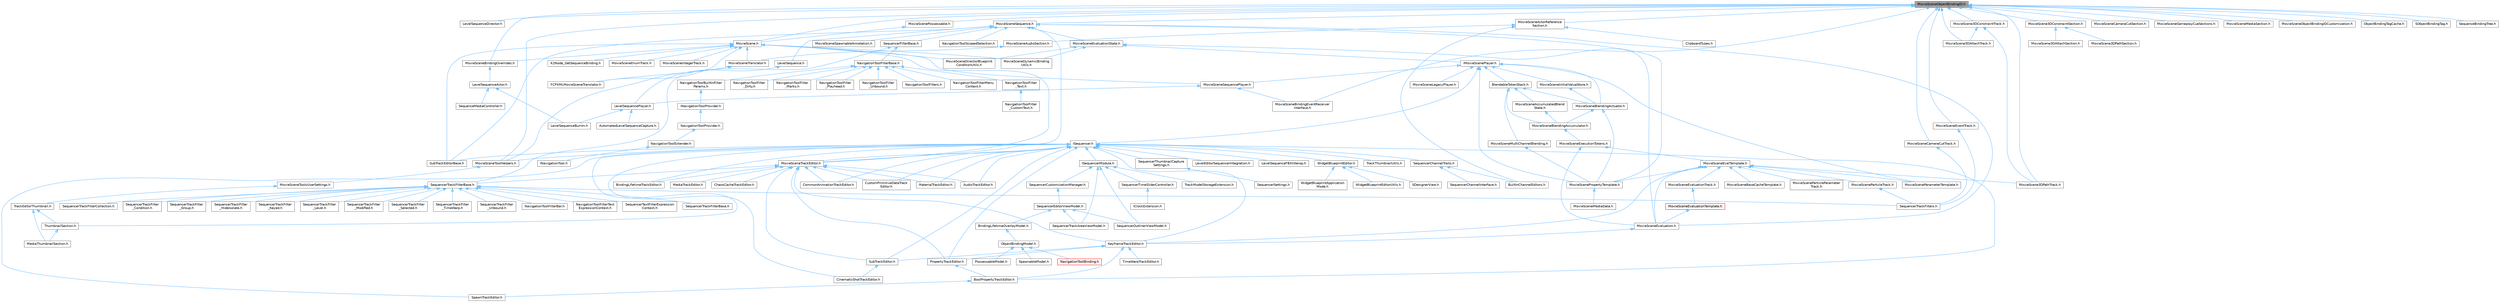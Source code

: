 digraph "MovieSceneObjectBindingID.h"
{
 // INTERACTIVE_SVG=YES
 // LATEX_PDF_SIZE
  bgcolor="transparent";
  edge [fontname=Helvetica,fontsize=10,labelfontname=Helvetica,labelfontsize=10];
  node [fontname=Helvetica,fontsize=10,shape=box,height=0.2,width=0.4];
  Node1 [id="Node000001",label="MovieSceneObjectBindingID.h",height=0.2,width=0.4,color="gray40", fillcolor="grey60", style="filled", fontcolor="black",tooltip=" "];
  Node1 -> Node2 [id="edge1_Node000001_Node000002",dir="back",color="steelblue1",style="solid",tooltip=" "];
  Node2 [id="Node000002",label="LevelSequenceDirector.h",height=0.2,width=0.4,color="grey40", fillcolor="white", style="filled",URL="$d8/d00/LevelSequenceDirector_8h.html",tooltip=" "];
  Node1 -> Node3 [id="edge2_Node000001_Node000003",dir="back",color="steelblue1",style="solid",tooltip=" "];
  Node3 [id="Node000003",label="MovieScene.h",height=0.2,width=0.4,color="grey40", fillcolor="white", style="filled",URL="$df/da9/MovieScene_8h.html",tooltip=" "];
  Node3 -> Node4 [id="edge3_Node000003_Node000004",dir="back",color="steelblue1",style="solid",tooltip=" "];
  Node4 [id="Node000004",label="FCPXMLMovieSceneTranslator.h",height=0.2,width=0.4,color="grey40", fillcolor="white", style="filled",URL="$d2/d93/FCPXMLMovieSceneTranslator_8h.html",tooltip=" "];
  Node3 -> Node5 [id="edge4_Node000003_Node000005",dir="back",color="steelblue1",style="solid",tooltip=" "];
  Node5 [id="Node000005",label="K2Node_GetSequenceBinding.h",height=0.2,width=0.4,color="grey40", fillcolor="white", style="filled",URL="$dc/d62/K2Node__GetSequenceBinding_8h.html",tooltip=" "];
  Node3 -> Node6 [id="edge5_Node000003_Node000006",dir="back",color="steelblue1",style="solid",tooltip=" "];
  Node6 [id="Node000006",label="MovieSceneBindingOverrides.h",height=0.2,width=0.4,color="grey40", fillcolor="white", style="filled",URL="$d4/d8c/MovieSceneBindingOverrides_8h.html",tooltip=" "];
  Node6 -> Node7 [id="edge6_Node000006_Node000007",dir="back",color="steelblue1",style="solid",tooltip=" "];
  Node7 [id="Node000007",label="LevelSequenceActor.h",height=0.2,width=0.4,color="grey40", fillcolor="white", style="filled",URL="$dd/d4d/LevelSequenceActor_8h.html",tooltip=" "];
  Node7 -> Node8 [id="edge7_Node000007_Node000008",dir="back",color="steelblue1",style="solid",tooltip=" "];
  Node8 [id="Node000008",label="LevelSequenceBurnIn.h",height=0.2,width=0.4,color="grey40", fillcolor="white", style="filled",URL="$d2/d6b/LevelSequenceBurnIn_8h.html",tooltip=" "];
  Node7 -> Node9 [id="edge8_Node000007_Node000009",dir="back",color="steelblue1",style="solid",tooltip=" "];
  Node9 [id="Node000009",label="SequenceMediaController.h",height=0.2,width=0.4,color="grey40", fillcolor="white", style="filled",URL="$de/d88/SequenceMediaController_8h.html",tooltip=" "];
  Node3 -> Node10 [id="edge9_Node000003_Node000010",dir="back",color="steelblue1",style="solid",tooltip=" "];
  Node10 [id="Node000010",label="MovieSceneDirectorBlueprint\lConditionUtils.h",height=0.2,width=0.4,color="grey40", fillcolor="white", style="filled",URL="$d4/d8a/MovieSceneDirectorBlueprintConditionUtils_8h.html",tooltip=" "];
  Node3 -> Node11 [id="edge10_Node000003_Node000011",dir="back",color="steelblue1",style="solid",tooltip=" "];
  Node11 [id="Node000011",label="MovieSceneDynamicBinding\lUtils.h",height=0.2,width=0.4,color="grey40", fillcolor="white", style="filled",URL="$df/dce/MovieSceneDynamicBindingUtils_8h.html",tooltip=" "];
  Node3 -> Node12 [id="edge11_Node000003_Node000012",dir="back",color="steelblue1",style="solid",tooltip=" "];
  Node12 [id="Node000012",label="MovieSceneEnumTrack.h",height=0.2,width=0.4,color="grey40", fillcolor="white", style="filled",URL="$d6/d95/MovieSceneEnumTrack_8h.html",tooltip=" "];
  Node3 -> Node13 [id="edge12_Node000003_Node000013",dir="back",color="steelblue1",style="solid",tooltip=" "];
  Node13 [id="Node000013",label="MovieSceneIntegerTrack.h",height=0.2,width=0.4,color="grey40", fillcolor="white", style="filled",URL="$d9/d1a/MovieSceneIntegerTrack_8h.html",tooltip=" "];
  Node3 -> Node14 [id="edge13_Node000003_Node000014",dir="back",color="steelblue1",style="solid",tooltip=" "];
  Node14 [id="Node000014",label="MovieSceneSequencePlayer.h",height=0.2,width=0.4,color="grey40", fillcolor="white", style="filled",URL="$d3/d08/MovieSceneSequencePlayer_8h.html",tooltip=" "];
  Node14 -> Node15 [id="edge14_Node000014_Node000015",dir="back",color="steelblue1",style="solid",tooltip=" "];
  Node15 [id="Node000015",label="LevelSequencePlayer.h",height=0.2,width=0.4,color="grey40", fillcolor="white", style="filled",URL="$d0/d5e/LevelSequencePlayer_8h.html",tooltip=" "];
  Node15 -> Node16 [id="edge15_Node000015_Node000016",dir="back",color="steelblue1",style="solid",tooltip=" "];
  Node16 [id="Node000016",label="AutomatedLevelSequenceCapture.h",height=0.2,width=0.4,color="grey40", fillcolor="white", style="filled",URL="$d4/d3e/AutomatedLevelSequenceCapture_8h.html",tooltip=" "];
  Node15 -> Node8 [id="edge16_Node000015_Node000008",dir="back",color="steelblue1",style="solid",tooltip=" "];
  Node14 -> Node17 [id="edge17_Node000014_Node000017",dir="back",color="steelblue1",style="solid",tooltip=" "];
  Node17 [id="Node000017",label="MovieSceneBindingEventReceiver\lInterface.h",height=0.2,width=0.4,color="grey40", fillcolor="white", style="filled",URL="$df/d39/MovieSceneBindingEventReceiverInterface_8h.html",tooltip=" "];
  Node3 -> Node18 [id="edge18_Node000003_Node000018",dir="back",color="steelblue1",style="solid",tooltip=" "];
  Node18 [id="Node000018",label="MovieSceneTrackEditor.h",height=0.2,width=0.4,color="grey40", fillcolor="white", style="filled",URL="$db/d6c/MovieSceneTrackEditor_8h.html",tooltip=" "];
  Node18 -> Node19 [id="edge19_Node000018_Node000019",dir="back",color="steelblue1",style="solid",tooltip=" "];
  Node19 [id="Node000019",label="AudioTrackEditor.h",height=0.2,width=0.4,color="grey40", fillcolor="white", style="filled",URL="$dd/d96/AudioTrackEditor_8h.html",tooltip=" "];
  Node18 -> Node20 [id="edge20_Node000018_Node000020",dir="back",color="steelblue1",style="solid",tooltip=" "];
  Node20 [id="Node000020",label="BindingLifetimeTrackEditor.h",height=0.2,width=0.4,color="grey40", fillcolor="white", style="filled",URL="$db/d3c/BindingLifetimeTrackEditor_8h.html",tooltip=" "];
  Node18 -> Node21 [id="edge21_Node000018_Node000021",dir="back",color="steelblue1",style="solid",tooltip=" "];
  Node21 [id="Node000021",label="ChaosCacheTrackEditor.h",height=0.2,width=0.4,color="grey40", fillcolor="white", style="filled",URL="$db/d36/ChaosCacheTrackEditor_8h.html",tooltip=" "];
  Node18 -> Node22 [id="edge22_Node000018_Node000022",dir="back",color="steelblue1",style="solid",tooltip=" "];
  Node22 [id="Node000022",label="CommonAnimationTrackEditor.h",height=0.2,width=0.4,color="grey40", fillcolor="white", style="filled",URL="$d9/d6e/CommonAnimationTrackEditor_8h.html",tooltip=" "];
  Node18 -> Node23 [id="edge23_Node000018_Node000023",dir="back",color="steelblue1",style="solid",tooltip=" "];
  Node23 [id="Node000023",label="CustomPrimitiveDataTrack\lEditor.h",height=0.2,width=0.4,color="grey40", fillcolor="white", style="filled",URL="$dc/d8f/CustomPrimitiveDataTrackEditor_8h.html",tooltip=" "];
  Node18 -> Node24 [id="edge24_Node000018_Node000024",dir="back",color="steelblue1",style="solid",tooltip=" "];
  Node24 [id="Node000024",label="KeyframeTrackEditor.h",height=0.2,width=0.4,color="grey40", fillcolor="white", style="filled",URL="$dd/d47/KeyframeTrackEditor_8h.html",tooltip=" "];
  Node24 -> Node25 [id="edge25_Node000024_Node000025",dir="back",color="steelblue1",style="solid",tooltip=" "];
  Node25 [id="Node000025",label="BoolPropertyTrackEditor.h",height=0.2,width=0.4,color="grey40", fillcolor="white", style="filled",URL="$db/d07/BoolPropertyTrackEditor_8h.html",tooltip=" "];
  Node25 -> Node26 [id="edge26_Node000025_Node000026",dir="back",color="steelblue1",style="solid",tooltip=" "];
  Node26 [id="Node000026",label="SpawnTrackEditor.h",height=0.2,width=0.4,color="grey40", fillcolor="white", style="filled",URL="$d5/dac/SpawnTrackEditor_8h.html",tooltip=" "];
  Node24 -> Node27 [id="edge27_Node000024_Node000027",dir="back",color="steelblue1",style="solid",tooltip=" "];
  Node27 [id="Node000027",label="PropertyTrackEditor.h",height=0.2,width=0.4,color="grey40", fillcolor="white", style="filled",URL="$da/d9a/PropertyTrackEditor_8h.html",tooltip=" "];
  Node27 -> Node25 [id="edge28_Node000027_Node000025",dir="back",color="steelblue1",style="solid",tooltip=" "];
  Node24 -> Node28 [id="edge29_Node000024_Node000028",dir="back",color="steelblue1",style="solid",tooltip=" "];
  Node28 [id="Node000028",label="SubTrackEditor.h",height=0.2,width=0.4,color="grey40", fillcolor="white", style="filled",URL="$d8/d5b/SubTrackEditor_8h.html",tooltip=" "];
  Node28 -> Node29 [id="edge30_Node000028_Node000029",dir="back",color="steelblue1",style="solid",tooltip=" "];
  Node29 [id="Node000029",label="CinematicShotTrackEditor.h",height=0.2,width=0.4,color="grey40", fillcolor="white", style="filled",URL="$d3/d0c/CinematicShotTrackEditor_8h.html",tooltip=" "];
  Node24 -> Node30 [id="edge31_Node000024_Node000030",dir="back",color="steelblue1",style="solid",tooltip=" "];
  Node30 [id="Node000030",label="TimeWarpTrackEditor.h",height=0.2,width=0.4,color="grey40", fillcolor="white", style="filled",URL="$dc/d2e/TimeWarpTrackEditor_8h.html",tooltip=" "];
  Node18 -> Node31 [id="edge32_Node000018_Node000031",dir="back",color="steelblue1",style="solid",tooltip=" "];
  Node31 [id="Node000031",label="MaterialTrackEditor.h",height=0.2,width=0.4,color="grey40", fillcolor="white", style="filled",URL="$d1/d9f/MaterialTrackEditor_8h.html",tooltip=" "];
  Node18 -> Node32 [id="edge33_Node000018_Node000032",dir="back",color="steelblue1",style="solid",tooltip=" "];
  Node32 [id="Node000032",label="MediaTrackEditor.h",height=0.2,width=0.4,color="grey40", fillcolor="white", style="filled",URL="$d0/d41/MediaTrackEditor_8h.html",tooltip=" "];
  Node18 -> Node27 [id="edge34_Node000018_Node000027",dir="back",color="steelblue1",style="solid",tooltip=" "];
  Node18 -> Node33 [id="edge35_Node000018_Node000033",dir="back",color="steelblue1",style="solid",tooltip=" "];
  Node33 [id="Node000033",label="SequencerTrackFilterBase.h",height=0.2,width=0.4,color="grey40", fillcolor="white", style="filled",URL="$d8/def/Filters_2SequencerTrackFilterBase_8h.html",tooltip=" "];
  Node33 -> Node34 [id="edge36_Node000033_Node000034",dir="back",color="steelblue1",style="solid",tooltip=" "];
  Node34 [id="Node000034",label="NavigationToolFilterBar.h",height=0.2,width=0.4,color="grey40", fillcolor="white", style="filled",URL="$df/d14/NavigationToolFilterBar_8h.html",tooltip=" "];
  Node33 -> Node35 [id="edge37_Node000033_Node000035",dir="back",color="steelblue1",style="solid",tooltip=" "];
  Node35 [id="Node000035",label="NavigationToolFilterText\lExpressionContext.h",height=0.2,width=0.4,color="grey40", fillcolor="white", style="filled",URL="$d8/dd2/NavigationToolFilterTextExpressionContext_8h.html",tooltip=" "];
  Node33 -> Node36 [id="edge38_Node000033_Node000036",dir="back",color="steelblue1",style="solid",tooltip=" "];
  Node36 [id="Node000036",label="SequencerTextFilterExpression\lContext.h",height=0.2,width=0.4,color="grey40", fillcolor="white", style="filled",URL="$d0/d9f/SequencerTextFilterExpressionContext_8h.html",tooltip=" "];
  Node33 -> Node37 [id="edge39_Node000033_Node000037",dir="back",color="steelblue1",style="solid",tooltip=" "];
  Node37 [id="Node000037",label="SequencerTrackFilterBase.h",height=0.2,width=0.4,color="grey40", fillcolor="white", style="filled",URL="$d8/d4d/SequencerTrackFilterBase_8h.html",tooltip=" "];
  Node33 -> Node38 [id="edge40_Node000033_Node000038",dir="back",color="steelblue1",style="solid",tooltip=" "];
  Node38 [id="Node000038",label="SequencerTrackFilterCollection.h",height=0.2,width=0.4,color="grey40", fillcolor="white", style="filled",URL="$d8/de2/SequencerTrackFilterCollection_8h.html",tooltip=" "];
  Node33 -> Node39 [id="edge41_Node000033_Node000039",dir="back",color="steelblue1",style="solid",tooltip=" "];
  Node39 [id="Node000039",label="SequencerTrackFilter\l_Condition.h",height=0.2,width=0.4,color="grey40", fillcolor="white", style="filled",URL="$df/d17/SequencerTrackFilter__Condition_8h.html",tooltip=" "];
  Node33 -> Node40 [id="edge42_Node000033_Node000040",dir="back",color="steelblue1",style="solid",tooltip=" "];
  Node40 [id="Node000040",label="SequencerTrackFilter\l_Group.h",height=0.2,width=0.4,color="grey40", fillcolor="white", style="filled",URL="$da/dea/SequencerTrackFilter__Group_8h.html",tooltip=" "];
  Node33 -> Node41 [id="edge43_Node000033_Node000041",dir="back",color="steelblue1",style="solid",tooltip=" "];
  Node41 [id="Node000041",label="SequencerTrackFilter\l_HideIsolate.h",height=0.2,width=0.4,color="grey40", fillcolor="white", style="filled",URL="$d3/d55/SequencerTrackFilter__HideIsolate_8h.html",tooltip=" "];
  Node33 -> Node42 [id="edge44_Node000033_Node000042",dir="back",color="steelblue1",style="solid",tooltip=" "];
  Node42 [id="Node000042",label="SequencerTrackFilter\l_Keyed.h",height=0.2,width=0.4,color="grey40", fillcolor="white", style="filled",URL="$d4/d2d/SequencerTrackFilter__Keyed_8h.html",tooltip=" "];
  Node33 -> Node43 [id="edge45_Node000033_Node000043",dir="back",color="steelblue1",style="solid",tooltip=" "];
  Node43 [id="Node000043",label="SequencerTrackFilter\l_Level.h",height=0.2,width=0.4,color="grey40", fillcolor="white", style="filled",URL="$d2/d6c/SequencerTrackFilter__Level_8h.html",tooltip=" "];
  Node33 -> Node44 [id="edge46_Node000033_Node000044",dir="back",color="steelblue1",style="solid",tooltip=" "];
  Node44 [id="Node000044",label="SequencerTrackFilter\l_Modified.h",height=0.2,width=0.4,color="grey40", fillcolor="white", style="filled",URL="$d0/dd9/SequencerTrackFilter__Modified_8h.html",tooltip=" "];
  Node33 -> Node45 [id="edge47_Node000033_Node000045",dir="back",color="steelblue1",style="solid",tooltip=" "];
  Node45 [id="Node000045",label="SequencerTrackFilter\l_Selected.h",height=0.2,width=0.4,color="grey40", fillcolor="white", style="filled",URL="$dc/d54/SequencerTrackFilter__Selected_8h.html",tooltip=" "];
  Node33 -> Node46 [id="edge48_Node000033_Node000046",dir="back",color="steelblue1",style="solid",tooltip=" "];
  Node46 [id="Node000046",label="SequencerTrackFilter\l_TimeWarp.h",height=0.2,width=0.4,color="grey40", fillcolor="white", style="filled",URL="$d6/dd0/SequencerTrackFilter__TimeWarp_8h.html",tooltip=" "];
  Node33 -> Node47 [id="edge49_Node000033_Node000047",dir="back",color="steelblue1",style="solid",tooltip=" "];
  Node47 [id="Node000047",label="SequencerTrackFilter\l_Unbound.h",height=0.2,width=0.4,color="grey40", fillcolor="white", style="filled",URL="$d0/dd1/SequencerTrackFilter__Unbound_8h.html",tooltip=" "];
  Node33 -> Node48 [id="edge50_Node000033_Node000048",dir="back",color="steelblue1",style="solid",tooltip=" "];
  Node48 [id="Node000048",label="SequencerTrackFilters.h",height=0.2,width=0.4,color="grey40", fillcolor="white", style="filled",URL="$df/d72/SequencerTrackFilters_8h.html",tooltip=" "];
  Node18 -> Node28 [id="edge51_Node000018_Node000028",dir="back",color="steelblue1",style="solid",tooltip=" "];
  Node3 -> Node49 [id="edge52_Node000003_Node000049",dir="back",color="steelblue1",style="solid",tooltip=" "];
  Node49 [id="Node000049",label="MovieSceneTranslator.h",height=0.2,width=0.4,color="grey40", fillcolor="white", style="filled",URL="$d2/d49/MovieSceneTranslator_8h.html",tooltip=" "];
  Node49 -> Node4 [id="edge53_Node000049_Node000004",dir="back",color="steelblue1",style="solid",tooltip=" "];
  Node49 -> Node50 [id="edge54_Node000049_Node000050",dir="back",color="steelblue1",style="solid",tooltip=" "];
  Node50 [id="Node000050",label="MovieSceneToolHelpers.h",height=0.2,width=0.4,color="grey40", fillcolor="white", style="filled",URL="$d4/d0e/MovieSceneToolHelpers_8h.html",tooltip=" "];
  Node50 -> Node51 [id="edge55_Node000050_Node000051",dir="back",color="steelblue1",style="solid",tooltip=" "];
  Node51 [id="Node000051",label="MovieSceneToolsUserSettings.h",height=0.2,width=0.4,color="grey40", fillcolor="white", style="filled",URL="$d5/dab/MovieSceneToolsUserSettings_8h.html",tooltip=" "];
  Node51 -> Node52 [id="edge56_Node000051_Node000052",dir="back",color="steelblue1",style="solid",tooltip=" "];
  Node52 [id="Node000052",label="TrackEditorThumbnail.h",height=0.2,width=0.4,color="grey40", fillcolor="white", style="filled",URL="$d6/d44/TrackEditorThumbnail_8h.html",tooltip=" "];
  Node52 -> Node53 [id="edge57_Node000052_Node000053",dir="back",color="steelblue1",style="solid",tooltip=" "];
  Node53 [id="Node000053",label="MediaThumbnailSection.h",height=0.2,width=0.4,color="grey40", fillcolor="white", style="filled",URL="$d8/dfe/MediaThumbnailSection_8h.html",tooltip=" "];
  Node52 -> Node54 [id="edge58_Node000052_Node000054",dir="back",color="steelblue1",style="solid",tooltip=" "];
  Node54 [id="Node000054",label="ThumbnailSection.h",height=0.2,width=0.4,color="grey40", fillcolor="white", style="filled",URL="$de/daf/ThumbnailSection_8h.html",tooltip=" "];
  Node54 -> Node53 [id="edge59_Node000054_Node000053",dir="back",color="steelblue1",style="solid",tooltip=" "];
  Node3 -> Node55 [id="edge60_Node000003_Node000055",dir="back",color="steelblue1",style="solid",tooltip=" "];
  Node55 [id="Node000055",label="SubTrackEditorBase.h",height=0.2,width=0.4,color="grey40", fillcolor="white", style="filled",URL="$db/d33/SubTrackEditorBase_8h.html",tooltip=" "];
  Node1 -> Node56 [id="edge61_Node000001_Node000056",dir="back",color="steelblue1",style="solid",tooltip=" "];
  Node56 [id="Node000056",label="MovieScene3DAttachTrack.h",height=0.2,width=0.4,color="grey40", fillcolor="white", style="filled",URL="$d2/d53/MovieScene3DAttachTrack_8h.html",tooltip=" "];
  Node1 -> Node57 [id="edge62_Node000001_Node000057",dir="back",color="steelblue1",style="solid",tooltip=" "];
  Node57 [id="Node000057",label="MovieScene3DConstraintSection.h",height=0.2,width=0.4,color="grey40", fillcolor="white", style="filled",URL="$d1/d82/MovieScene3DConstraintSection_8h.html",tooltip=" "];
  Node57 -> Node58 [id="edge63_Node000057_Node000058",dir="back",color="steelblue1",style="solid",tooltip=" "];
  Node58 [id="Node000058",label="MovieScene3DAttachSection.h",height=0.2,width=0.4,color="grey40", fillcolor="white", style="filled",URL="$d4/db3/MovieScene3DAttachSection_8h.html",tooltip=" "];
  Node57 -> Node59 [id="edge64_Node000057_Node000059",dir="back",color="steelblue1",style="solid",tooltip=" "];
  Node59 [id="Node000059",label="MovieScene3DPathSection.h",height=0.2,width=0.4,color="grey40", fillcolor="white", style="filled",URL="$d6/dd4/MovieScene3DPathSection_8h.html",tooltip=" "];
  Node1 -> Node60 [id="edge65_Node000001_Node000060",dir="back",color="steelblue1",style="solid",tooltip=" "];
  Node60 [id="Node000060",label="MovieScene3DConstraintTrack.h",height=0.2,width=0.4,color="grey40", fillcolor="white", style="filled",URL="$d7/d73/MovieScene3DConstraintTrack_8h.html",tooltip=" "];
  Node60 -> Node56 [id="edge66_Node000060_Node000056",dir="back",color="steelblue1",style="solid",tooltip=" "];
  Node60 -> Node61 [id="edge67_Node000060_Node000061",dir="back",color="steelblue1",style="solid",tooltip=" "];
  Node61 [id="Node000061",label="MovieScene3DPathTrack.h",height=0.2,width=0.4,color="grey40", fillcolor="white", style="filled",URL="$d3/d57/MovieScene3DPathTrack_8h.html",tooltip=" "];
  Node1 -> Node61 [id="edge68_Node000001_Node000061",dir="back",color="steelblue1",style="solid",tooltip=" "];
  Node1 -> Node62 [id="edge69_Node000001_Node000062",dir="back",color="steelblue1",style="solid",tooltip=" "];
  Node62 [id="Node000062",label="MovieSceneActorReference\lSection.h",height=0.2,width=0.4,color="grey40", fillcolor="white", style="filled",URL="$de/d12/MovieSceneActorReferenceSection_8h.html",tooltip=" "];
  Node62 -> Node63 [id="edge70_Node000062_Node000063",dir="back",color="steelblue1",style="solid",tooltip=" "];
  Node63 [id="Node000063",label="BuiltInChannelEditors.h",height=0.2,width=0.4,color="grey40", fillcolor="white", style="filled",URL="$df/daf/BuiltInChannelEditors_8h.html",tooltip=" "];
  Node62 -> Node64 [id="edge71_Node000062_Node000064",dir="back",color="steelblue1",style="solid",tooltip=" "];
  Node64 [id="Node000064",label="ClipboardTypes.h",height=0.2,width=0.4,color="grey40", fillcolor="white", style="filled",URL="$d2/dc6/ClipboardTypes_8h.html",tooltip=" "];
  Node62 -> Node65 [id="edge72_Node000062_Node000065",dir="back",color="steelblue1",style="solid",tooltip=" "];
  Node65 [id="Node000065",label="MovieSceneAudioSection.h",height=0.2,width=0.4,color="grey40", fillcolor="white", style="filled",URL="$da/d5f/MovieSceneAudioSection_8h.html",tooltip=" "];
  Node65 -> Node49 [id="edge73_Node000065_Node000049",dir="back",color="steelblue1",style="solid",tooltip=" "];
  Node1 -> Node17 [id="edge74_Node000001_Node000017",dir="back",color="steelblue1",style="solid",tooltip=" "];
  Node1 -> Node6 [id="edge75_Node000001_Node000006",dir="back",color="steelblue1",style="solid",tooltip=" "];
  Node1 -> Node66 [id="edge76_Node000001_Node000066",dir="back",color="steelblue1",style="solid",tooltip=" "];
  Node66 [id="Node000066",label="MovieSceneCameraCutSection.h",height=0.2,width=0.4,color="grey40", fillcolor="white", style="filled",URL="$d8/d5f/MovieSceneCameraCutSection_8h.html",tooltip=" "];
  Node1 -> Node67 [id="edge77_Node000001_Node000067",dir="back",color="steelblue1",style="solid",tooltip=" "];
  Node67 [id="Node000067",label="MovieSceneCameraCutTrack.h",height=0.2,width=0.4,color="grey40", fillcolor="white", style="filled",URL="$d8/dbd/MovieSceneCameraCutTrack_8h.html",tooltip=" "];
  Node67 -> Node48 [id="edge78_Node000067_Node000048",dir="back",color="steelblue1",style="solid",tooltip=" "];
  Node1 -> Node68 [id="edge79_Node000001_Node000068",dir="back",color="steelblue1",style="solid",tooltip=" "];
  Node68 [id="Node000068",label="MovieSceneEventTrack.h",height=0.2,width=0.4,color="grey40", fillcolor="white", style="filled",URL="$d3/d79/MovieSceneEventTrack_8h.html",tooltip=" "];
  Node68 -> Node48 [id="edge80_Node000068_Node000048",dir="back",color="steelblue1",style="solid",tooltip=" "];
  Node1 -> Node69 [id="edge81_Node000001_Node000069",dir="back",color="steelblue1",style="solid",tooltip=" "];
  Node69 [id="Node000069",label="MovieSceneGameplayCueSections.h",height=0.2,width=0.4,color="grey40", fillcolor="white", style="filled",URL="$df/ded/MovieSceneGameplayCueSections_8h.html",tooltip=" "];
  Node1 -> Node70 [id="edge82_Node000001_Node000070",dir="back",color="steelblue1",style="solid",tooltip=" "];
  Node70 [id="Node000070",label="MovieSceneMediaSection.h",height=0.2,width=0.4,color="grey40", fillcolor="white", style="filled",URL="$d2/df2/MovieSceneMediaSection_8h.html",tooltip=" "];
  Node1 -> Node71 [id="edge83_Node000001_Node000071",dir="back",color="steelblue1",style="solid",tooltip=" "];
  Node71 [id="Node000071",label="MovieSceneObjectBindingIDCustomization.h",height=0.2,width=0.4,color="grey40", fillcolor="white", style="filled",URL="$d9/d78/MovieSceneObjectBindingIDCustomization_8h.html",tooltip=" "];
  Node1 -> Node72 [id="edge84_Node000001_Node000072",dir="back",color="steelblue1",style="solid",tooltip=" "];
  Node72 [id="Node000072",label="MovieScenePossessable.h",height=0.2,width=0.4,color="grey40", fillcolor="white", style="filled",URL="$d1/d39/MovieScenePossessable_8h.html",tooltip=" "];
  Node72 -> Node3 [id="edge85_Node000072_Node000003",dir="back",color="steelblue1",style="solid",tooltip=" "];
  Node1 -> Node73 [id="edge86_Node000001_Node000073",dir="back",color="steelblue1",style="solid",tooltip=" "];
  Node73 [id="Node000073",label="MovieSceneSequence.h",height=0.2,width=0.4,color="grey40", fillcolor="white", style="filled",URL="$d6/dca/MovieSceneSequence_8h.html",tooltip=" "];
  Node73 -> Node74 [id="edge87_Node000073_Node000074",dir="back",color="steelblue1",style="solid",tooltip=" "];
  Node74 [id="Node000074",label="LevelSequence.h",height=0.2,width=0.4,color="grey40", fillcolor="white", style="filled",URL="$de/d1c/LevelSequence_8h.html",tooltip=" "];
  Node74 -> Node15 [id="edge88_Node000074_Node000015",dir="back",color="steelblue1",style="solid",tooltip=" "];
  Node73 -> Node75 [id="edge89_Node000073_Node000075",dir="back",color="steelblue1",style="solid",tooltip=" "];
  Node75 [id="Node000075",label="MovieSceneEvaluation.h",height=0.2,width=0.4,color="grey40", fillcolor="white", style="filled",URL="$dc/ded/MovieSceneEvaluation_8h.html",tooltip=" "];
  Node75 -> Node24 [id="edge90_Node000075_Node000024",dir="back",color="steelblue1",style="solid",tooltip=" "];
  Node73 -> Node76 [id="edge91_Node000073_Node000076",dir="back",color="steelblue1",style="solid",tooltip=" "];
  Node76 [id="Node000076",label="MovieSceneEvaluationState.h",height=0.2,width=0.4,color="grey40", fillcolor="white", style="filled",URL="$d4/d20/MovieSceneEvaluationState_8h.html",tooltip=" "];
  Node76 -> Node77 [id="edge92_Node000076_Node000077",dir="back",color="steelblue1",style="solid",tooltip=" "];
  Node77 [id="Node000077",label="IMovieScenePlayer.h",height=0.2,width=0.4,color="grey40", fillcolor="white", style="filled",URL="$d3/d25/IMovieScenePlayer_8h.html",tooltip=" "];
  Node77 -> Node78 [id="edge93_Node000077_Node000078",dir="back",color="steelblue1",style="solid",tooltip=" "];
  Node78 [id="Node000078",label="BlendableTokenStack.h",height=0.2,width=0.4,color="grey40", fillcolor="white", style="filled",URL="$de/d3e/BlendableTokenStack_8h.html",tooltip=" "];
  Node78 -> Node79 [id="edge94_Node000078_Node000079",dir="back",color="steelblue1",style="solid",tooltip=" "];
  Node79 [id="Node000079",label="MovieSceneAccumulatedBlend\lState.h",height=0.2,width=0.4,color="grey40", fillcolor="white", style="filled",URL="$d6/d13/MovieSceneAccumulatedBlendState_8h.html",tooltip=" "];
  Node79 -> Node80 [id="edge95_Node000079_Node000080",dir="back",color="steelblue1",style="solid",tooltip=" "];
  Node80 [id="Node000080",label="MovieSceneBlendingAccumulator.h",height=0.2,width=0.4,color="grey40", fillcolor="white", style="filled",URL="$db/dc1/MovieSceneBlendingAccumulator_8h.html",tooltip=" "];
  Node80 -> Node81 [id="edge96_Node000080_Node000081",dir="back",color="steelblue1",style="solid",tooltip=" "];
  Node81 [id="Node000081",label="MovieSceneExecutionTokens.h",height=0.2,width=0.4,color="grey40", fillcolor="white", style="filled",URL="$d7/dd2/MovieSceneExecutionTokens_8h.html",tooltip=" "];
  Node81 -> Node82 [id="edge97_Node000081_Node000082",dir="back",color="steelblue1",style="solid",tooltip=" "];
  Node82 [id="Node000082",label="MovieSceneEvalTemplate.h",height=0.2,width=0.4,color="grey40", fillcolor="white", style="filled",URL="$d2/d6c/MovieSceneEvalTemplate_8h.html",tooltip=" "];
  Node82 -> Node24 [id="edge98_Node000082_Node000024",dir="back",color="steelblue1",style="solid",tooltip=" "];
  Node82 -> Node61 [id="edge99_Node000082_Node000061",dir="back",color="steelblue1",style="solid",tooltip=" "];
  Node82 -> Node83 [id="edge100_Node000082_Node000083",dir="back",color="steelblue1",style="solid",tooltip=" "];
  Node83 [id="Node000083",label="MovieSceneBaseCacheTemplate.h",height=0.2,width=0.4,color="grey40", fillcolor="white", style="filled",URL="$da/d0b/MovieSceneBaseCacheTemplate_8h.html",tooltip=" "];
  Node82 -> Node75 [id="edge101_Node000082_Node000075",dir="back",color="steelblue1",style="solid",tooltip=" "];
  Node82 -> Node84 [id="edge102_Node000082_Node000084",dir="back",color="steelblue1",style="solid",tooltip=" "];
  Node84 [id="Node000084",label="MovieSceneEvaluationTrack.h",height=0.2,width=0.4,color="grey40", fillcolor="white", style="filled",URL="$d1/de1/MovieSceneEvaluationTrack_8h.html",tooltip=" "];
  Node84 -> Node85 [id="edge103_Node000084_Node000085",dir="back",color="steelblue1",style="solid",tooltip=" "];
  Node85 [id="Node000085",label="MovieSceneEvaluationTemplate.h",height=0.2,width=0.4,color="red", fillcolor="#FFF0F0", style="filled",URL="$d9/d34/MovieSceneEvaluationTemplate_8h.html",tooltip=" "];
  Node85 -> Node75 [id="edge104_Node000085_Node000075",dir="back",color="steelblue1",style="solid",tooltip=" "];
  Node82 -> Node87 [id="edge105_Node000082_Node000087",dir="back",color="steelblue1",style="solid",tooltip=" "];
  Node87 [id="Node000087",label="MovieSceneParameterTemplate.h",height=0.2,width=0.4,color="grey40", fillcolor="white", style="filled",URL="$d9/df3/MovieSceneParameterTemplate_8h.html",tooltip=" "];
  Node82 -> Node88 [id="edge106_Node000082_Node000088",dir="back",color="steelblue1",style="solid",tooltip=" "];
  Node88 [id="Node000088",label="MovieSceneParticleParameter\lTrack.h",height=0.2,width=0.4,color="grey40", fillcolor="white", style="filled",URL="$d2/d09/MovieSceneParticleParameterTrack_8h.html",tooltip=" "];
  Node82 -> Node89 [id="edge107_Node000082_Node000089",dir="back",color="steelblue1",style="solid",tooltip=" "];
  Node89 [id="Node000089",label="MovieSceneParticleTrack.h",height=0.2,width=0.4,color="grey40", fillcolor="white", style="filled",URL="$dd/dba/MovieSceneParticleTrack_8h.html",tooltip=" "];
  Node89 -> Node48 [id="edge108_Node000089_Node000048",dir="back",color="steelblue1",style="solid",tooltip=" "];
  Node82 -> Node90 [id="edge109_Node000082_Node000090",dir="back",color="steelblue1",style="solid",tooltip=" "];
  Node90 [id="Node000090",label="MovieScenePropertyTemplate.h",height=0.2,width=0.4,color="grey40", fillcolor="white", style="filled",URL="$d9/d24/MovieScenePropertyTemplate_8h.html",tooltip=" "];
  Node90 -> Node91 [id="edge110_Node000090_Node000091",dir="back",color="steelblue1",style="solid",tooltip=" "];
  Node91 [id="Node000091",label="MovieSceneMediaData.h",height=0.2,width=0.4,color="grey40", fillcolor="white", style="filled",URL="$de/db0/MovieSceneMediaData_8h.html",tooltip=" "];
  Node81 -> Node75 [id="edge111_Node000081_Node000075",dir="back",color="steelblue1",style="solid",tooltip=" "];
  Node78 -> Node80 [id="edge112_Node000078_Node000080",dir="back",color="steelblue1",style="solid",tooltip=" "];
  Node78 -> Node92 [id="edge113_Node000078_Node000092",dir="back",color="steelblue1",style="solid",tooltip=" "];
  Node92 [id="Node000092",label="MovieSceneBlendingActuator.h",height=0.2,width=0.4,color="grey40", fillcolor="white", style="filled",URL="$d8/d5a/MovieSceneBlendingActuator_8h.html",tooltip=" "];
  Node92 -> Node80 [id="edge114_Node000092_Node000080",dir="back",color="steelblue1",style="solid",tooltip=" "];
  Node92 -> Node90 [id="edge115_Node000092_Node000090",dir="back",color="steelblue1",style="solid",tooltip=" "];
  Node78 -> Node93 [id="edge116_Node000078_Node000093",dir="back",color="steelblue1",style="solid",tooltip=" "];
  Node93 [id="Node000093",label="MovieSceneMultiChannelBlending.h",height=0.2,width=0.4,color="grey40", fillcolor="white", style="filled",URL="$d7/d5d/MovieSceneMultiChannelBlending_8h.html",tooltip=" "];
  Node93 -> Node90 [id="edge117_Node000093_Node000090",dir="back",color="steelblue1",style="solid",tooltip=" "];
  Node77 -> Node94 [id="edge118_Node000077_Node000094",dir="back",color="steelblue1",style="solid",tooltip=" "];
  Node94 [id="Node000094",label="ISequencer.h",height=0.2,width=0.4,color="grey40", fillcolor="white", style="filled",URL="$d7/d1d/ISequencer_8h.html",tooltip=" "];
  Node94 -> Node19 [id="edge119_Node000094_Node000019",dir="back",color="steelblue1",style="solid",tooltip=" "];
  Node94 -> Node20 [id="edge120_Node000094_Node000020",dir="back",color="steelblue1",style="solid",tooltip=" "];
  Node94 -> Node25 [id="edge121_Node000094_Node000025",dir="back",color="steelblue1",style="solid",tooltip=" "];
  Node94 -> Node29 [id="edge122_Node000094_Node000029",dir="back",color="steelblue1",style="solid",tooltip=" "];
  Node94 -> Node22 [id="edge123_Node000094_Node000022",dir="back",color="steelblue1",style="solid",tooltip=" "];
  Node94 -> Node23 [id="edge124_Node000094_Node000023",dir="back",color="steelblue1",style="solid",tooltip=" "];
  Node94 -> Node95 [id="edge125_Node000094_Node000095",dir="back",color="steelblue1",style="solid",tooltip=" "];
  Node95 [id="Node000095",label="ISequencerModule.h",height=0.2,width=0.4,color="grey40", fillcolor="white", style="filled",URL="$d7/d3b/ISequencerModule_8h.html",tooltip=" "];
  Node95 -> Node96 [id="edge126_Node000095_Node000096",dir="back",color="steelblue1",style="solid",tooltip=" "];
  Node96 [id="Node000096",label="SequencerCustomizationManager.h",height=0.2,width=0.4,color="grey40", fillcolor="white", style="filled",URL="$dd/dea/SequencerCustomizationManager_8h.html",tooltip=" "];
  Node96 -> Node97 [id="edge127_Node000096_Node000097",dir="back",color="steelblue1",style="solid",tooltip=" "];
  Node97 [id="Node000097",label="SequencerEditorViewModel.h",height=0.2,width=0.4,color="grey40", fillcolor="white", style="filled",URL="$da/d57/SequencerEditorViewModel_8h.html",tooltip=" "];
  Node97 -> Node98 [id="edge128_Node000097_Node000098",dir="back",color="steelblue1",style="solid",tooltip=" "];
  Node98 [id="Node000098",label="BindingLifetimeOverlayModel.h",height=0.2,width=0.4,color="grey40", fillcolor="white", style="filled",URL="$d2/d69/BindingLifetimeOverlayModel_8h.html",tooltip=" "];
  Node98 -> Node99 [id="edge129_Node000098_Node000099",dir="back",color="steelblue1",style="solid",tooltip=" "];
  Node99 [id="Node000099",label="ObjectBindingModel.h",height=0.2,width=0.4,color="grey40", fillcolor="white", style="filled",URL="$de/dbc/ObjectBindingModel_8h.html",tooltip=" "];
  Node99 -> Node100 [id="edge130_Node000099_Node000100",dir="back",color="steelblue1",style="solid",tooltip=" "];
  Node100 [id="Node000100",label="NavigationToolBinding.h",height=0.2,width=0.4,color="red", fillcolor="#FFF0F0", style="filled",URL="$d0/db5/NavigationToolBinding_8h.html",tooltip=" "];
  Node99 -> Node103 [id="edge131_Node000099_Node000103",dir="back",color="steelblue1",style="solid",tooltip=" "];
  Node103 [id="Node000103",label="PossessableModel.h",height=0.2,width=0.4,color="grey40", fillcolor="white", style="filled",URL="$d5/d01/PossessableModel_8h.html",tooltip=" "];
  Node99 -> Node104 [id="edge132_Node000099_Node000104",dir="back",color="steelblue1",style="solid",tooltip=" "];
  Node104 [id="Node000104",label="SpawnableModel.h",height=0.2,width=0.4,color="grey40", fillcolor="white", style="filled",URL="$d0/dd5/SpawnableModel_8h.html",tooltip=" "];
  Node97 -> Node105 [id="edge133_Node000097_Node000105",dir="back",color="steelblue1",style="solid",tooltip=" "];
  Node105 [id="Node000105",label="SequencerOutlinerViewModel.h",height=0.2,width=0.4,color="grey40", fillcolor="white", style="filled",URL="$da/d12/SequencerOutlinerViewModel_8h.html",tooltip=" "];
  Node97 -> Node106 [id="edge134_Node000097_Node000106",dir="back",color="steelblue1",style="solid",tooltip=" "];
  Node106 [id="Node000106",label="SequencerTrackAreaViewModel.h",height=0.2,width=0.4,color="grey40", fillcolor="white", style="filled",URL="$d9/dd2/SequencerTrackAreaViewModel_8h.html",tooltip=" "];
  Node95 -> Node105 [id="edge135_Node000095_Node000105",dir="back",color="steelblue1",style="solid",tooltip=" "];
  Node95 -> Node107 [id="edge136_Node000095_Node000107",dir="back",color="steelblue1",style="solid",tooltip=" "];
  Node107 [id="Node000107",label="SequencerTimeSliderController.h",height=0.2,width=0.4,color="grey40", fillcolor="white", style="filled",URL="$d3/d54/SequencerTimeSliderController_8h.html",tooltip=" "];
  Node107 -> Node108 [id="edge137_Node000107_Node000108",dir="back",color="steelblue1",style="solid",tooltip=" "];
  Node108 [id="Node000108",label="IClockExtension.h",height=0.2,width=0.4,color="grey40", fillcolor="white", style="filled",URL="$d1/d52/IClockExtension_8h.html",tooltip=" "];
  Node95 -> Node106 [id="edge138_Node000095_Node000106",dir="back",color="steelblue1",style="solid",tooltip=" "];
  Node95 -> Node109 [id="edge139_Node000095_Node000109",dir="back",color="steelblue1",style="solid",tooltip=" "];
  Node109 [id="Node000109",label="TrackModelStorageExtension.h",height=0.2,width=0.4,color="grey40", fillcolor="white", style="filled",URL="$d8/d98/TrackModelStorageExtension_8h.html",tooltip=" "];
  Node94 -> Node24 [id="edge140_Node000094_Node000024",dir="back",color="steelblue1",style="solid",tooltip=" "];
  Node94 -> Node110 [id="edge141_Node000094_Node000110",dir="back",color="steelblue1",style="solid",tooltip=" "];
  Node110 [id="Node000110",label="LevelEditorSequencerIntegration.h",height=0.2,width=0.4,color="grey40", fillcolor="white", style="filled",URL="$d5/d15/LevelEditorSequencerIntegration_8h.html",tooltip=" "];
  Node94 -> Node111 [id="edge142_Node000094_Node000111",dir="back",color="steelblue1",style="solid",tooltip=" "];
  Node111 [id="Node000111",label="LevelSequenceFBXInterop.h",height=0.2,width=0.4,color="grey40", fillcolor="white", style="filled",URL="$d7/d4f/LevelSequenceFBXInterop_8h.html",tooltip=" "];
  Node94 -> Node31 [id="edge143_Node000094_Node000031",dir="back",color="steelblue1",style="solid",tooltip=" "];
  Node94 -> Node50 [id="edge144_Node000094_Node000050",dir="back",color="steelblue1",style="solid",tooltip=" "];
  Node94 -> Node18 [id="edge145_Node000094_Node000018",dir="back",color="steelblue1",style="solid",tooltip=" "];
  Node94 -> Node27 [id="edge146_Node000094_Node000027",dir="back",color="steelblue1",style="solid",tooltip=" "];
  Node94 -> Node112 [id="edge147_Node000094_Node000112",dir="back",color="steelblue1",style="solid",tooltip=" "];
  Node112 [id="Node000112",label="SequencerChannelTraits.h",height=0.2,width=0.4,color="grey40", fillcolor="white", style="filled",URL="$d6/db9/SequencerChannelTraits_8h.html",tooltip=" "];
  Node112 -> Node63 [id="edge148_Node000112_Node000063",dir="back",color="steelblue1",style="solid",tooltip=" "];
  Node112 -> Node113 [id="edge149_Node000112_Node000113",dir="back",color="steelblue1",style="solid",tooltip=" "];
  Node113 [id="Node000113",label="SequencerChannelInterface.h",height=0.2,width=0.4,color="grey40", fillcolor="white", style="filled",URL="$da/d51/SequencerChannelInterface_8h.html",tooltip=" "];
  Node94 -> Node114 [id="edge150_Node000094_Node000114",dir="back",color="steelblue1",style="solid",tooltip=" "];
  Node114 [id="Node000114",label="SequencerThumbnailCapture\lSettings.h",height=0.2,width=0.4,color="grey40", fillcolor="white", style="filled",URL="$de/d05/SequencerThumbnailCaptureSettings_8h.html",tooltip=" "];
  Node114 -> Node115 [id="edge151_Node000114_Node000115",dir="back",color="steelblue1",style="solid",tooltip=" "];
  Node115 [id="Node000115",label="SequencerSettings.h",height=0.2,width=0.4,color="grey40", fillcolor="white", style="filled",URL="$d1/d46/SequencerSettings_8h.html",tooltip=" "];
  Node94 -> Node26 [id="edge152_Node000094_Node000026",dir="back",color="steelblue1",style="solid",tooltip=" "];
  Node94 -> Node28 [id="edge153_Node000094_Node000028",dir="back",color="steelblue1",style="solid",tooltip=" "];
  Node94 -> Node55 [id="edge154_Node000094_Node000055",dir="back",color="steelblue1",style="solid",tooltip=" "];
  Node94 -> Node54 [id="edge155_Node000094_Node000054",dir="back",color="steelblue1",style="solid",tooltip=" "];
  Node94 -> Node116 [id="edge156_Node000094_Node000116",dir="back",color="steelblue1",style="solid",tooltip=" "];
  Node116 [id="Node000116",label="TrackThumbnailUtils.h",height=0.2,width=0.4,color="grey40", fillcolor="white", style="filled",URL="$dc/df4/TrackThumbnailUtils_8h.html",tooltip=" "];
  Node94 -> Node117 [id="edge157_Node000094_Node000117",dir="back",color="steelblue1",style="solid",tooltip=" "];
  Node117 [id="Node000117",label="WidgetBlueprintEditor.h",height=0.2,width=0.4,color="grey40", fillcolor="white", style="filled",URL="$d6/d04/WidgetBlueprintEditor_8h.html",tooltip=" "];
  Node117 -> Node118 [id="edge158_Node000117_Node000118",dir="back",color="steelblue1",style="solid",tooltip=" "];
  Node118 [id="Node000118",label="SDesignerView.h",height=0.2,width=0.4,color="grey40", fillcolor="white", style="filled",URL="$d2/d14/SDesignerView_8h.html",tooltip=" "];
  Node117 -> Node119 [id="edge159_Node000117_Node000119",dir="back",color="steelblue1",style="solid",tooltip=" "];
  Node119 [id="Node000119",label="WidgetBlueprintApplication\lMode.h",height=0.2,width=0.4,color="grey40", fillcolor="white", style="filled",URL="$d3/d40/WidgetBlueprintApplicationMode_8h.html",tooltip=" "];
  Node117 -> Node120 [id="edge160_Node000117_Node000120",dir="back",color="steelblue1",style="solid",tooltip=" "];
  Node120 [id="Node000120",label="WidgetBlueprintEditorUtils.h",height=0.2,width=0.4,color="grey40", fillcolor="white", style="filled",URL="$d9/df7/WidgetBlueprintEditorUtils_8h.html",tooltip=" "];
  Node77 -> Node92 [id="edge161_Node000077_Node000092",dir="back",color="steelblue1",style="solid",tooltip=" "];
  Node77 -> Node121 [id="edge162_Node000077_Node000121",dir="back",color="steelblue1",style="solid",tooltip=" "];
  Node121 [id="Node000121",label="MovieSceneInitialValueStore.h",height=0.2,width=0.4,color="grey40", fillcolor="white", style="filled",URL="$db/dc0/MovieSceneInitialValueStore_8h.html",tooltip=" "];
  Node121 -> Node92 [id="edge163_Node000121_Node000092",dir="back",color="steelblue1",style="solid",tooltip=" "];
  Node77 -> Node122 [id="edge164_Node000077_Node000122",dir="back",color="steelblue1",style="solid",tooltip=" "];
  Node122 [id="Node000122",label="MovieSceneLegacyPlayer.h",height=0.2,width=0.4,color="grey40", fillcolor="white", style="filled",URL="$d7/dfb/MovieSceneLegacyPlayer_8h.html",tooltip=" "];
  Node77 -> Node87 [id="edge165_Node000077_Node000087",dir="back",color="steelblue1",style="solid",tooltip=" "];
  Node77 -> Node90 [id="edge166_Node000077_Node000090",dir="back",color="steelblue1",style="solid",tooltip=" "];
  Node77 -> Node14 [id="edge167_Node000077_Node000014",dir="back",color="steelblue1",style="solid",tooltip=" "];
  Node76 -> Node10 [id="edge168_Node000076_Node000010",dir="back",color="steelblue1",style="solid",tooltip=" "];
  Node76 -> Node11 [id="edge169_Node000076_Node000011",dir="back",color="steelblue1",style="solid",tooltip=" "];
  Node76 -> Node75 [id="edge170_Node000076_Node000075",dir="back",color="steelblue1",style="solid",tooltip=" "];
  Node73 -> Node90 [id="edge171_Node000073_Node000090",dir="back",color="steelblue1",style="solid",tooltip=" "];
  Node73 -> Node123 [id="edge172_Node000073_Node000123",dir="back",color="steelblue1",style="solid",tooltip=" "];
  Node123 [id="Node000123",label="MovieSceneSpawnableAnnotation.h",height=0.2,width=0.4,color="grey40", fillcolor="white", style="filled",URL="$d4/db8/MovieSceneSpawnableAnnotation_8h.html",tooltip=" "];
  Node73 -> Node18 [id="edge173_Node000073_Node000018",dir="back",color="steelblue1",style="solid",tooltip=" "];
  Node73 -> Node124 [id="edge174_Node000073_Node000124",dir="back",color="steelblue1",style="solid",tooltip=" "];
  Node124 [id="Node000124",label="NavigationToolScopedSelection.h",height=0.2,width=0.4,color="grey40", fillcolor="white", style="filled",URL="$d2/d02/NavigationToolScopedSelection_8h.html",tooltip=" "];
  Node73 -> Node125 [id="edge175_Node000073_Node000125",dir="back",color="steelblue1",style="solid",tooltip=" "];
  Node125 [id="Node000125",label="SequencerFilterBase.h",height=0.2,width=0.4,color="grey40", fillcolor="white", style="filled",URL="$d6/d57/SequencerFilterBase_8h.html",tooltip=" "];
  Node125 -> Node126 [id="edge176_Node000125_Node000126",dir="back",color="steelblue1",style="solid",tooltip=" "];
  Node126 [id="Node000126",label="NavigationToolFilterBase.h",height=0.2,width=0.4,color="grey40", fillcolor="white", style="filled",URL="$d6/d34/NavigationToolFilterBase_8h.html",tooltip=" "];
  Node126 -> Node127 [id="edge177_Node000126_Node000127",dir="back",color="steelblue1",style="solid",tooltip=" "];
  Node127 [id="Node000127",label="NavigationToolBuiltInFilter\lParams.h",height=0.2,width=0.4,color="grey40", fillcolor="white", style="filled",URL="$da/d7f/NavigationToolBuiltInFilterParams_8h.html",tooltip=" "];
  Node127 -> Node128 [id="edge178_Node000127_Node000128",dir="back",color="steelblue1",style="solid",tooltip=" "];
  Node128 [id="Node000128",label="INavigationToolProvider.h",height=0.2,width=0.4,color="grey40", fillcolor="white", style="filled",URL="$d0/d2b/INavigationToolProvider_8h.html",tooltip=" "];
  Node128 -> Node129 [id="edge179_Node000128_Node000129",dir="back",color="steelblue1",style="solid",tooltip=" "];
  Node129 [id="Node000129",label="NavigationToolProvider.h",height=0.2,width=0.4,color="grey40", fillcolor="white", style="filled",URL="$d9/db0/NavigationToolProvider_8h.html",tooltip=" "];
  Node129 -> Node130 [id="edge180_Node000129_Node000130",dir="back",color="steelblue1",style="solid",tooltip=" "];
  Node130 [id="Node000130",label="NavigationToolExtender.h",height=0.2,width=0.4,color="grey40", fillcolor="white", style="filled",URL="$d6/dbe/NavigationToolExtender_8h.html",tooltip=" "];
  Node130 -> Node131 [id="edge181_Node000130_Node000131",dir="back",color="steelblue1",style="solid",tooltip=" "];
  Node131 [id="Node000131",label="INavigationTool.h",height=0.2,width=0.4,color="grey40", fillcolor="white", style="filled",URL="$df/d66/INavigationTool_8h.html",tooltip=" "];
  Node126 -> Node132 [id="edge182_Node000126_Node000132",dir="back",color="steelblue1",style="solid",tooltip=" "];
  Node132 [id="Node000132",label="NavigationToolFilterMenu\lContext.h",height=0.2,width=0.4,color="grey40", fillcolor="white", style="filled",URL="$d3/d52/NavigationToolFilterMenuContext_8h.html",tooltip=" "];
  Node126 -> Node133 [id="edge183_Node000126_Node000133",dir="back",color="steelblue1",style="solid",tooltip=" "];
  Node133 [id="Node000133",label="NavigationToolFilter\l_Dirty.h",height=0.2,width=0.4,color="grey40", fillcolor="white", style="filled",URL="$d9/df7/NavigationToolFilter__Dirty_8h.html",tooltip=" "];
  Node126 -> Node134 [id="edge184_Node000126_Node000134",dir="back",color="steelblue1",style="solid",tooltip=" "];
  Node134 [id="Node000134",label="NavigationToolFilter\l_Marks.h",height=0.2,width=0.4,color="grey40", fillcolor="white", style="filled",URL="$db/d15/NavigationToolFilter__Marks_8h.html",tooltip=" "];
  Node126 -> Node135 [id="edge185_Node000126_Node000135",dir="back",color="steelblue1",style="solid",tooltip=" "];
  Node135 [id="Node000135",label="NavigationToolFilter\l_Playhead.h",height=0.2,width=0.4,color="grey40", fillcolor="white", style="filled",URL="$df/da2/NavigationToolFilter__Playhead_8h.html",tooltip=" "];
  Node126 -> Node136 [id="edge186_Node000126_Node000136",dir="back",color="steelblue1",style="solid",tooltip=" "];
  Node136 [id="Node000136",label="NavigationToolFilter\l_Text.h",height=0.2,width=0.4,color="grey40", fillcolor="white", style="filled",URL="$d2/db8/NavigationToolFilter__Text_8h.html",tooltip=" "];
  Node136 -> Node137 [id="edge187_Node000136_Node000137",dir="back",color="steelblue1",style="solid",tooltip=" "];
  Node137 [id="Node000137",label="NavigationToolFilter\l_CustomText.h",height=0.2,width=0.4,color="grey40", fillcolor="white", style="filled",URL="$d5/d4b/NavigationToolFilter__CustomText_8h.html",tooltip=" "];
  Node126 -> Node138 [id="edge188_Node000126_Node000138",dir="back",color="steelblue1",style="solid",tooltip=" "];
  Node138 [id="Node000138",label="NavigationToolFilter\l_Unbound.h",height=0.2,width=0.4,color="grey40", fillcolor="white", style="filled",URL="$df/da4/NavigationToolFilter__Unbound_8h.html",tooltip=" "];
  Node126 -> Node139 [id="edge189_Node000126_Node000139",dir="back",color="steelblue1",style="solid",tooltip=" "];
  Node139 [id="Node000139",label="NavigationToolFilters.h",height=0.2,width=0.4,color="grey40", fillcolor="white", style="filled",URL="$db/dbd/NavigationToolFilters_8h.html",tooltip=" "];
  Node125 -> Node33 [id="edge190_Node000125_Node000033",dir="back",color="steelblue1",style="solid",tooltip=" "];
  Node73 -> Node55 [id="edge191_Node000073_Node000055",dir="back",color="steelblue1",style="solid",tooltip=" "];
  Node1 -> Node50 [id="edge192_Node000001_Node000050",dir="back",color="steelblue1",style="solid",tooltip=" "];
  Node1 -> Node140 [id="edge193_Node000001_Node000140",dir="back",color="steelblue1",style="solid",tooltip=" "];
  Node140 [id="Node000140",label="ObjectBindingTagCache.h",height=0.2,width=0.4,color="grey40", fillcolor="white", style="filled",URL="$d4/d72/ObjectBindingTagCache_8h.html",tooltip=" "];
  Node1 -> Node141 [id="edge194_Node000001_Node000141",dir="back",color="steelblue1",style="solid",tooltip=" "];
  Node141 [id="Node000141",label="SObjectBindingTag.h",height=0.2,width=0.4,color="grey40", fillcolor="white", style="filled",URL="$dc/d49/SObjectBindingTag_8h.html",tooltip=" "];
  Node1 -> Node142 [id="edge195_Node000001_Node000142",dir="back",color="steelblue1",style="solid",tooltip=" "];
  Node142 [id="Node000142",label="SequenceBindingTree.h",height=0.2,width=0.4,color="grey40", fillcolor="white", style="filled",URL="$df/de6/SequenceBindingTree_8h.html",tooltip=" "];
}
